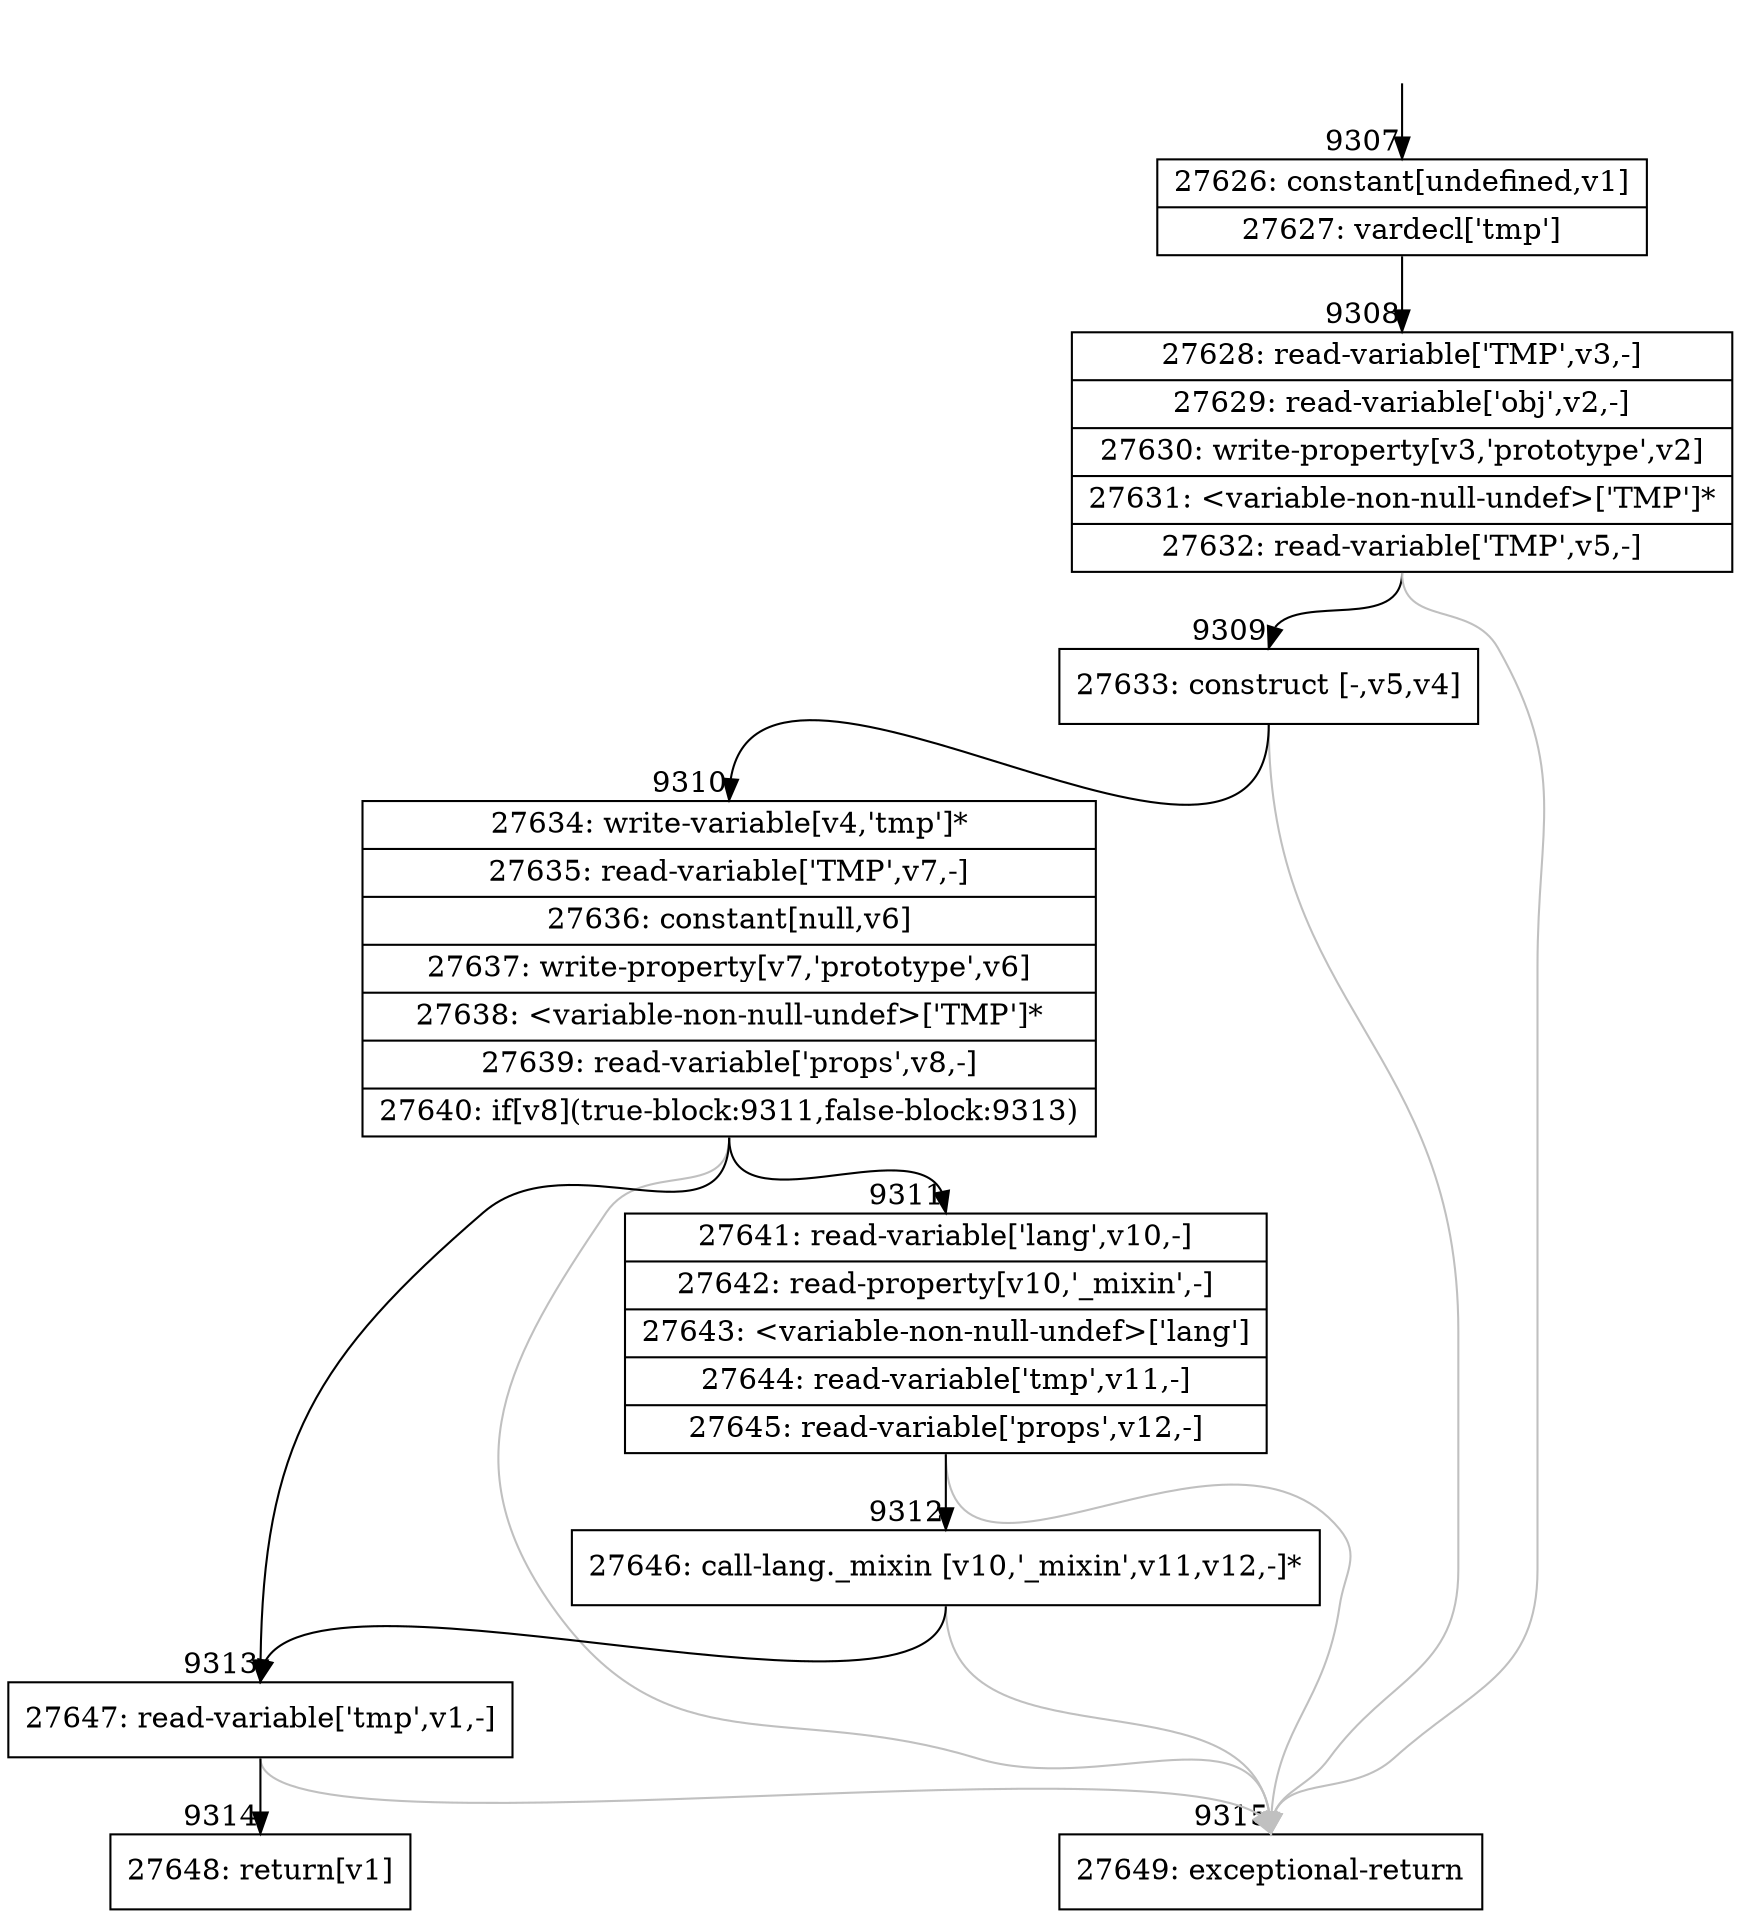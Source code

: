 digraph {
rankdir="TD"
BB_entry639[shape=none,label=""];
BB_entry639 -> BB9307 [tailport=s, headport=n, headlabel="    9307"]
BB9307 [shape=record label="{27626: constant[undefined,v1]|27627: vardecl['tmp']}" ] 
BB9307 -> BB9308 [tailport=s, headport=n, headlabel="      9308"]
BB9308 [shape=record label="{27628: read-variable['TMP',v3,-]|27629: read-variable['obj',v2,-]|27630: write-property[v3,'prototype',v2]|27631: \<variable-non-null-undef\>['TMP']*|27632: read-variable['TMP',v5,-]}" ] 
BB9308 -> BB9309 [tailport=s, headport=n, headlabel="      9309"]
BB9308 -> BB9315 [tailport=s, headport=n, color=gray, headlabel="      9315"]
BB9309 [shape=record label="{27633: construct [-,v5,v4]}" ] 
BB9309 -> BB9310 [tailport=s, headport=n, headlabel="      9310"]
BB9309 -> BB9315 [tailport=s, headport=n, color=gray]
BB9310 [shape=record label="{27634: write-variable[v4,'tmp']*|27635: read-variable['TMP',v7,-]|27636: constant[null,v6]|27637: write-property[v7,'prototype',v6]|27638: \<variable-non-null-undef\>['TMP']*|27639: read-variable['props',v8,-]|27640: if[v8](true-block:9311,false-block:9313)}" ] 
BB9310 -> BB9311 [tailport=s, headport=n, headlabel="      9311"]
BB9310 -> BB9313 [tailport=s, headport=n, headlabel="      9313"]
BB9310 -> BB9315 [tailport=s, headport=n, color=gray]
BB9311 [shape=record label="{27641: read-variable['lang',v10,-]|27642: read-property[v10,'_mixin',-]|27643: \<variable-non-null-undef\>['lang']|27644: read-variable['tmp',v11,-]|27645: read-variable['props',v12,-]}" ] 
BB9311 -> BB9312 [tailport=s, headport=n, headlabel="      9312"]
BB9311 -> BB9315 [tailport=s, headport=n, color=gray]
BB9312 [shape=record label="{27646: call-lang._mixin [v10,'_mixin',v11,v12,-]*}" ] 
BB9312 -> BB9313 [tailport=s, headport=n]
BB9312 -> BB9315 [tailport=s, headport=n, color=gray]
BB9313 [shape=record label="{27647: read-variable['tmp',v1,-]}" ] 
BB9313 -> BB9314 [tailport=s, headport=n, headlabel="      9314"]
BB9313 -> BB9315 [tailport=s, headport=n, color=gray]
BB9314 [shape=record label="{27648: return[v1]}" ] 
BB9315 [shape=record label="{27649: exceptional-return}" ] 
//#$~ 12999
}
